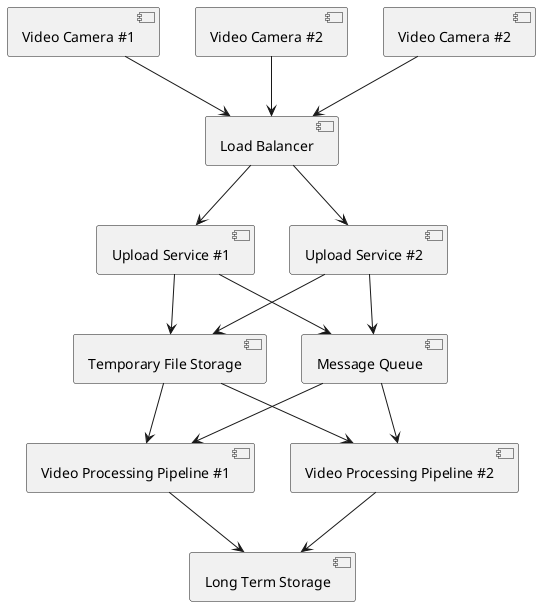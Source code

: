 @startuml

[Video Camera #1] as VC1
[Video Camera #2] as VC2
[Video Camera #2] as VC3

[Load Balancer] as LB
[Upload Service #1] as US1
[Upload Service #2] as US2

[Temporary File Storage] as TFS
[Message Queue] as MQ
[Video Processing Pipeline #1] as P1
[Video Processing Pipeline #2] as P2

[Long Term Storage] as LTS

VC1 --> LB
VC2 --> LB
VC3 --> LB

LB --> US1
LB --> US2

US1 --> TFS
US1 --> MQ
US2 --> TFS
US2 --> MQ

TFS --> P1
MQ --> P1
TFS --> P2
MQ --> P2

P1 --> LTS
P2 --> LTS

@enduml